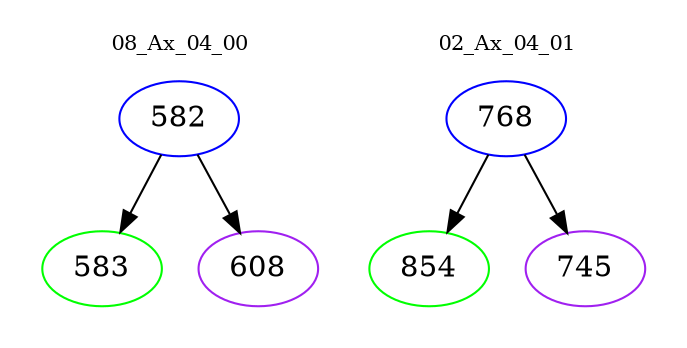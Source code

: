 digraph{
subgraph cluster_0 {
color = white
label = "08_Ax_04_00";
fontsize=10;
T0_582 [label="582", color="blue"]
T0_582 -> T0_583 [color="black"]
T0_583 [label="583", color="green"]
T0_582 -> T0_608 [color="black"]
T0_608 [label="608", color="purple"]
}
subgraph cluster_1 {
color = white
label = "02_Ax_04_01";
fontsize=10;
T1_768 [label="768", color="blue"]
T1_768 -> T1_854 [color="black"]
T1_854 [label="854", color="green"]
T1_768 -> T1_745 [color="black"]
T1_745 [label="745", color="purple"]
}
}
